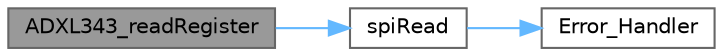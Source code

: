 digraph "ADXL343_readRegister"
{
 // LATEX_PDF_SIZE
  bgcolor="transparent";
  edge [fontname=Helvetica,fontsize=10,labelfontname=Helvetica,labelfontsize=10];
  node [fontname=Helvetica,fontsize=10,shape=box,height=0.2,width=0.4];
  rankdir="LR";
  Node1 [id="Node000001",label="ADXL343_readRegister",height=0.2,width=0.4,color="gray40", fillcolor="grey60", style="filled", fontcolor="black",tooltip="Reads data from a specific register of the ADXL343."];
  Node1 -> Node2 [id="edge1_Node000001_Node000002",color="steelblue1",style="solid",tooltip=" "];
  Node2 [id="Node000002",label="spiRead",height=0.2,width=0.4,color="grey40", fillcolor="white", style="filled",URL="$driver__ADXL343_8c.html#a989890910c714e6261f0b93cb6112a24",tooltip="Reads data from the ADXL343 over SPI."];
  Node2 -> Node3 [id="edge2_Node000002_Node000003",color="steelblue1",style="solid",tooltip=" "];
  Node3 [id="Node000003",label="Error_Handler",height=0.2,width=0.4,color="grey40", fillcolor="white", style="filled",URL="$main_8c.html#a1730ffe1e560465665eb47d9264826f9",tooltip="This function is executed in case of error occurrence."];
}
